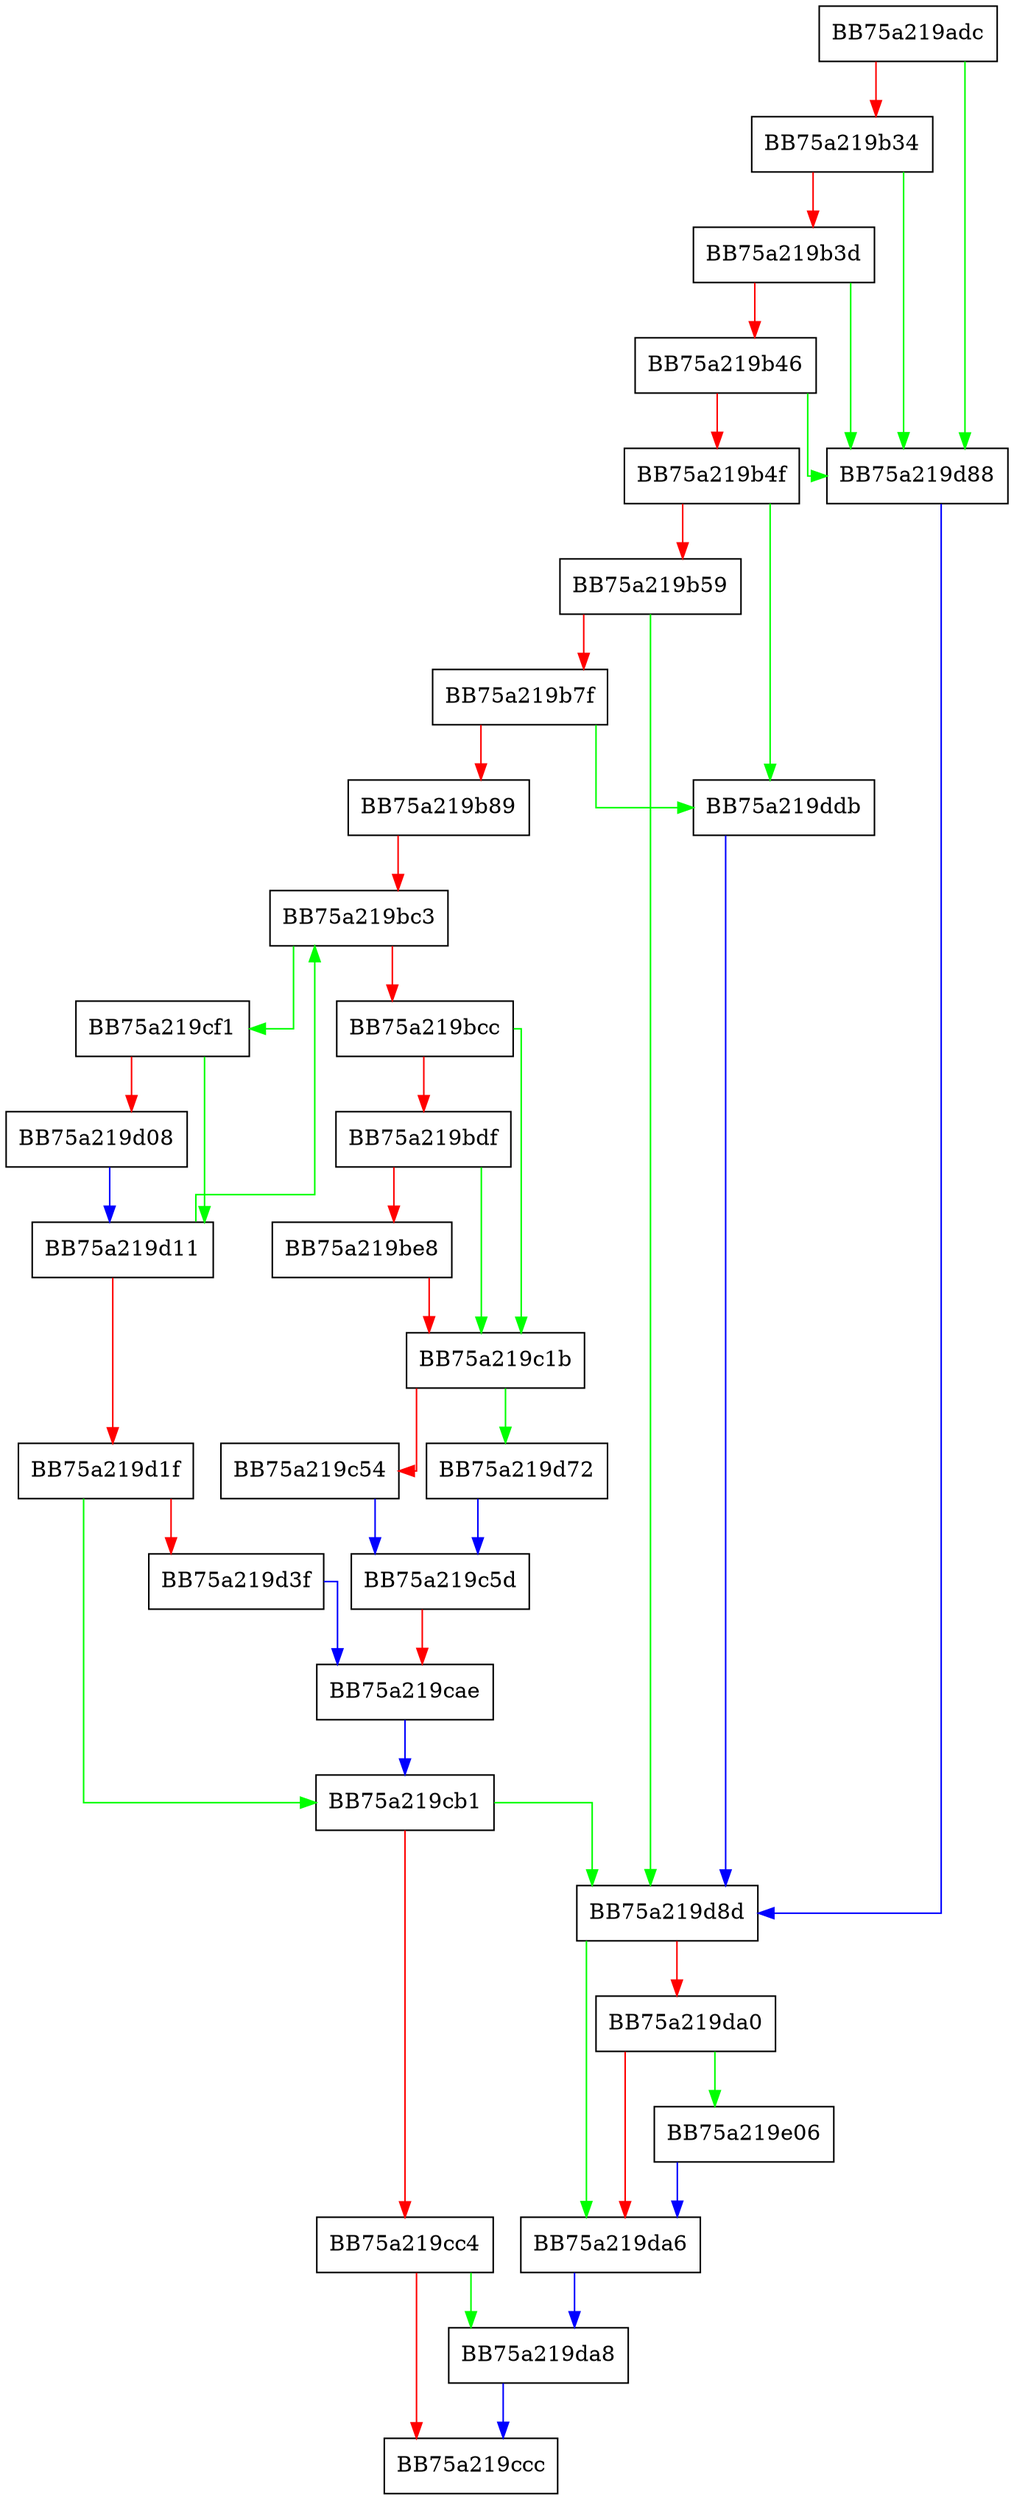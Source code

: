 digraph AddFileName {
  node [shape="box"];
  graph [splines=ortho];
  BB75a219adc -> BB75a219d88 [color="green"];
  BB75a219adc -> BB75a219b34 [color="red"];
  BB75a219b34 -> BB75a219d88 [color="green"];
  BB75a219b34 -> BB75a219b3d [color="red"];
  BB75a219b3d -> BB75a219d88 [color="green"];
  BB75a219b3d -> BB75a219b46 [color="red"];
  BB75a219b46 -> BB75a219d88 [color="green"];
  BB75a219b46 -> BB75a219b4f [color="red"];
  BB75a219b4f -> BB75a219ddb [color="green"];
  BB75a219b4f -> BB75a219b59 [color="red"];
  BB75a219b59 -> BB75a219d8d [color="green"];
  BB75a219b59 -> BB75a219b7f [color="red"];
  BB75a219b7f -> BB75a219ddb [color="green"];
  BB75a219b7f -> BB75a219b89 [color="red"];
  BB75a219b89 -> BB75a219bc3 [color="red"];
  BB75a219bc3 -> BB75a219cf1 [color="green"];
  BB75a219bc3 -> BB75a219bcc [color="red"];
  BB75a219bcc -> BB75a219c1b [color="green"];
  BB75a219bcc -> BB75a219bdf [color="red"];
  BB75a219bdf -> BB75a219c1b [color="green"];
  BB75a219bdf -> BB75a219be8 [color="red"];
  BB75a219be8 -> BB75a219c1b [color="red"];
  BB75a219c1b -> BB75a219d72 [color="green"];
  BB75a219c1b -> BB75a219c54 [color="red"];
  BB75a219c54 -> BB75a219c5d [color="blue"];
  BB75a219c5d -> BB75a219cae [color="red"];
  BB75a219cae -> BB75a219cb1 [color="blue"];
  BB75a219cb1 -> BB75a219d8d [color="green"];
  BB75a219cb1 -> BB75a219cc4 [color="red"];
  BB75a219cc4 -> BB75a219da8 [color="green"];
  BB75a219cc4 -> BB75a219ccc [color="red"];
  BB75a219cf1 -> BB75a219d11 [color="green"];
  BB75a219cf1 -> BB75a219d08 [color="red"];
  BB75a219d08 -> BB75a219d11 [color="blue"];
  BB75a219d11 -> BB75a219bc3 [color="green"];
  BB75a219d11 -> BB75a219d1f [color="red"];
  BB75a219d1f -> BB75a219cb1 [color="green"];
  BB75a219d1f -> BB75a219d3f [color="red"];
  BB75a219d3f -> BB75a219cae [color="blue"];
  BB75a219d72 -> BB75a219c5d [color="blue"];
  BB75a219d88 -> BB75a219d8d [color="blue"];
  BB75a219d8d -> BB75a219da6 [color="green"];
  BB75a219d8d -> BB75a219da0 [color="red"];
  BB75a219da0 -> BB75a219e06 [color="green"];
  BB75a219da0 -> BB75a219da6 [color="red"];
  BB75a219da6 -> BB75a219da8 [color="blue"];
  BB75a219da8 -> BB75a219ccc [color="blue"];
  BB75a219ddb -> BB75a219d8d [color="blue"];
  BB75a219e06 -> BB75a219da6 [color="blue"];
}